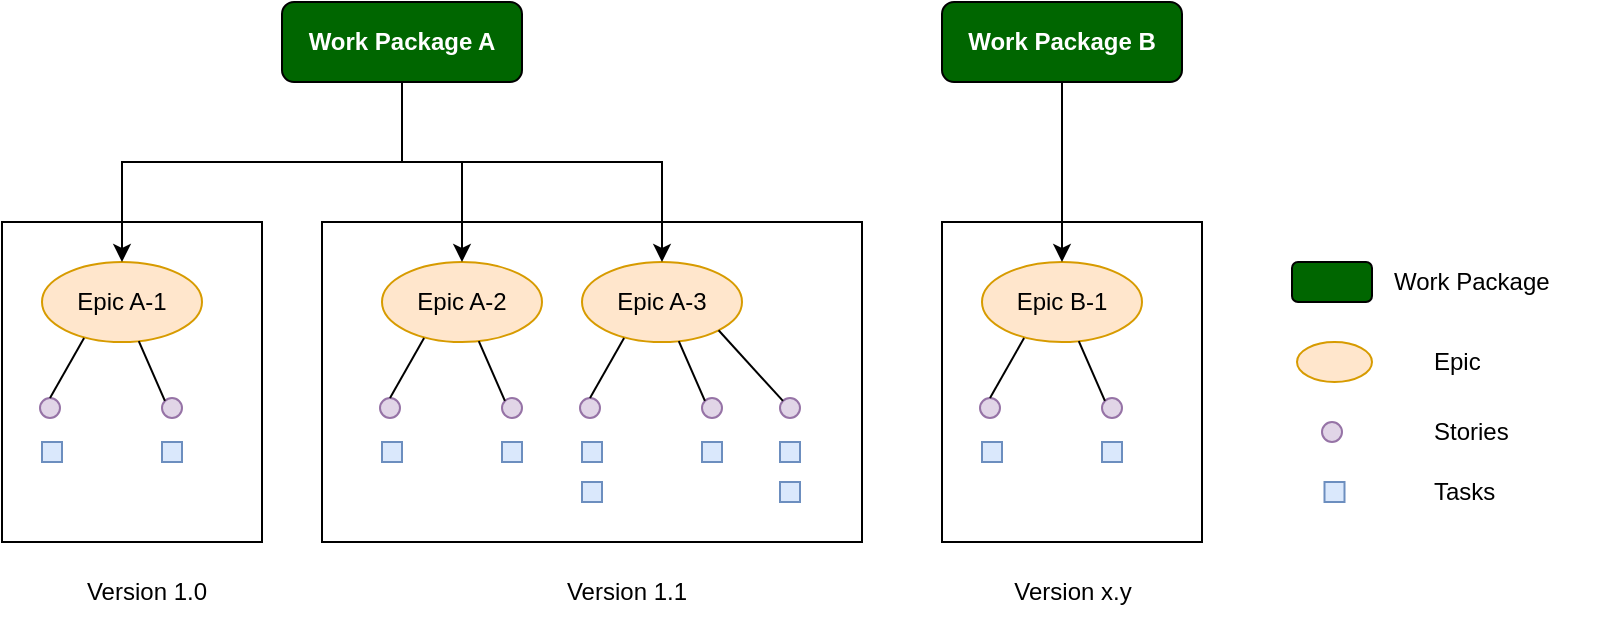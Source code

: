 <mxfile version="22.1.3" type="device">
  <diagram name="Page-1" id="5fi4-PIPN9RU3tpc4Rl0">
    <mxGraphModel dx="1434" dy="894" grid="1" gridSize="10" guides="1" tooltips="1" connect="1" arrows="1" fold="1" page="1" pageScale="1" pageWidth="827" pageHeight="1169" math="0" shadow="0">
      <root>
        <mxCell id="0" />
        <mxCell id="1" parent="0" />
        <mxCell id="LadzJIjbQP_AfKBhbk_3-38" value="" style="rounded=0;whiteSpace=wrap;html=1;" vertex="1" parent="1">
          <mxGeometry x="30" y="140" width="130" height="160" as="geometry" />
        </mxCell>
        <mxCell id="LadzJIjbQP_AfKBhbk_3-18" value="" style="rounded=0;whiteSpace=wrap;html=1;" vertex="1" parent="1">
          <mxGeometry x="190" y="140" width="270" height="160" as="geometry" />
        </mxCell>
        <mxCell id="LadzJIjbQP_AfKBhbk_3-1" value="&lt;b&gt;&lt;font color=&quot;#ffffff&quot;&gt;Work Package A&lt;/font&gt;&lt;/b&gt;" style="rounded=1;whiteSpace=wrap;html=1;fillColor=#006600;" vertex="1" parent="1">
          <mxGeometry x="170" y="30" width="120" height="40" as="geometry" />
        </mxCell>
        <mxCell id="LadzJIjbQP_AfKBhbk_3-3" value="Epic A-1" style="ellipse;whiteSpace=wrap;html=1;fillColor=#ffe6cc;strokeColor=#d79b00;" vertex="1" parent="1">
          <mxGeometry x="50" y="160" width="80" height="40" as="geometry" />
        </mxCell>
        <mxCell id="LadzJIjbQP_AfKBhbk_3-4" value="" style="ellipse;whiteSpace=wrap;html=1;aspect=fixed;fillColor=#e1d5e7;strokeColor=#9673a6;" vertex="1" parent="1">
          <mxGeometry x="49" y="228" width="10" height="10" as="geometry" />
        </mxCell>
        <mxCell id="LadzJIjbQP_AfKBhbk_3-5" value="" style="ellipse;whiteSpace=wrap;html=1;aspect=fixed;fillColor=#e1d5e7;strokeColor=#9673a6;" vertex="1" parent="1">
          <mxGeometry x="110" y="228" width="10" height="10" as="geometry" />
        </mxCell>
        <mxCell id="LadzJIjbQP_AfKBhbk_3-6" value="" style="rounded=0;whiteSpace=wrap;html=1;fillColor=#dae8fc;strokeColor=#6c8ebf;" vertex="1" parent="1">
          <mxGeometry x="50" y="250" width="10" height="10" as="geometry" />
        </mxCell>
        <mxCell id="LadzJIjbQP_AfKBhbk_3-7" value="" style="rounded=0;whiteSpace=wrap;html=1;fillColor=#dae8fc;strokeColor=#6c8ebf;" vertex="1" parent="1">
          <mxGeometry x="110" y="250" width="10" height="10" as="geometry" />
        </mxCell>
        <mxCell id="LadzJIjbQP_AfKBhbk_3-8" value="" style="endArrow=none;html=1;rounded=0;entryX=0.263;entryY=0.95;entryDx=0;entryDy=0;entryPerimeter=0;exitX=0.5;exitY=0;exitDx=0;exitDy=0;" edge="1" parent="1" source="LadzJIjbQP_AfKBhbk_3-4" target="LadzJIjbQP_AfKBhbk_3-3">
          <mxGeometry width="50" height="50" relative="1" as="geometry">
            <mxPoint x="400" y="310" as="sourcePoint" />
            <mxPoint x="290" y="250" as="targetPoint" />
          </mxGeometry>
        </mxCell>
        <mxCell id="LadzJIjbQP_AfKBhbk_3-9" value="" style="endArrow=none;html=1;rounded=0;exitX=0;exitY=0;exitDx=0;exitDy=0;" edge="1" parent="1" source="LadzJIjbQP_AfKBhbk_3-5" target="LadzJIjbQP_AfKBhbk_3-3">
          <mxGeometry width="50" height="50" relative="1" as="geometry">
            <mxPoint x="110" y="230" as="sourcePoint" />
            <mxPoint x="81" y="208" as="targetPoint" />
          </mxGeometry>
        </mxCell>
        <mxCell id="LadzJIjbQP_AfKBhbk_3-11" value="Epic A-2" style="ellipse;whiteSpace=wrap;html=1;fillColor=#ffe6cc;strokeColor=#d79b00;" vertex="1" parent="1">
          <mxGeometry x="220" y="160" width="80" height="40" as="geometry" />
        </mxCell>
        <mxCell id="LadzJIjbQP_AfKBhbk_3-12" value="" style="ellipse;whiteSpace=wrap;html=1;aspect=fixed;fillColor=#e1d5e7;strokeColor=#9673a6;" vertex="1" parent="1">
          <mxGeometry x="219" y="228" width="10" height="10" as="geometry" />
        </mxCell>
        <mxCell id="LadzJIjbQP_AfKBhbk_3-13" value="" style="ellipse;whiteSpace=wrap;html=1;aspect=fixed;fillColor=#e1d5e7;strokeColor=#9673a6;" vertex="1" parent="1">
          <mxGeometry x="280" y="228" width="10" height="10" as="geometry" />
        </mxCell>
        <mxCell id="LadzJIjbQP_AfKBhbk_3-14" value="" style="rounded=0;whiteSpace=wrap;html=1;fillColor=#dae8fc;strokeColor=#6c8ebf;" vertex="1" parent="1">
          <mxGeometry x="220" y="250" width="10" height="10" as="geometry" />
        </mxCell>
        <mxCell id="LadzJIjbQP_AfKBhbk_3-15" value="" style="rounded=0;whiteSpace=wrap;html=1;fillColor=#dae8fc;strokeColor=#6c8ebf;" vertex="1" parent="1">
          <mxGeometry x="280" y="250" width="10" height="10" as="geometry" />
        </mxCell>
        <mxCell id="LadzJIjbQP_AfKBhbk_3-16" value="" style="endArrow=none;html=1;rounded=0;entryX=0.263;entryY=0.95;entryDx=0;entryDy=0;entryPerimeter=0;exitX=0.5;exitY=0;exitDx=0;exitDy=0;" edge="1" parent="1" source="LadzJIjbQP_AfKBhbk_3-12" target="LadzJIjbQP_AfKBhbk_3-11">
          <mxGeometry width="50" height="50" relative="1" as="geometry">
            <mxPoint x="570" y="310" as="sourcePoint" />
            <mxPoint x="460" y="250" as="targetPoint" />
          </mxGeometry>
        </mxCell>
        <mxCell id="LadzJIjbQP_AfKBhbk_3-17" value="" style="endArrow=none;html=1;rounded=0;exitX=0;exitY=0;exitDx=0;exitDy=0;" edge="1" parent="1" source="LadzJIjbQP_AfKBhbk_3-13" target="LadzJIjbQP_AfKBhbk_3-11">
          <mxGeometry width="50" height="50" relative="1" as="geometry">
            <mxPoint x="280" y="230" as="sourcePoint" />
            <mxPoint x="251" y="208" as="targetPoint" />
          </mxGeometry>
        </mxCell>
        <mxCell id="LadzJIjbQP_AfKBhbk_3-19" value="Epic A-3" style="ellipse;whiteSpace=wrap;html=1;fillColor=#ffe6cc;strokeColor=#d79b00;" vertex="1" parent="1">
          <mxGeometry x="320" y="160" width="80" height="40" as="geometry" />
        </mxCell>
        <mxCell id="LadzJIjbQP_AfKBhbk_3-20" value="" style="ellipse;whiteSpace=wrap;html=1;aspect=fixed;fillColor=#e1d5e7;strokeColor=#9673a6;" vertex="1" parent="1">
          <mxGeometry x="319" y="228" width="10" height="10" as="geometry" />
        </mxCell>
        <mxCell id="LadzJIjbQP_AfKBhbk_3-21" value="" style="ellipse;whiteSpace=wrap;html=1;aspect=fixed;fillColor=#e1d5e7;strokeColor=#9673a6;" vertex="1" parent="1">
          <mxGeometry x="380" y="228" width="10" height="10" as="geometry" />
        </mxCell>
        <mxCell id="LadzJIjbQP_AfKBhbk_3-22" value="" style="rounded=0;whiteSpace=wrap;html=1;fillColor=#dae8fc;strokeColor=#6c8ebf;" vertex="1" parent="1">
          <mxGeometry x="320" y="250" width="10" height="10" as="geometry" />
        </mxCell>
        <mxCell id="LadzJIjbQP_AfKBhbk_3-23" value="" style="rounded=0;whiteSpace=wrap;html=1;fillColor=#dae8fc;strokeColor=#6c8ebf;" vertex="1" parent="1">
          <mxGeometry x="380" y="250" width="10" height="10" as="geometry" />
        </mxCell>
        <mxCell id="LadzJIjbQP_AfKBhbk_3-24" value="" style="endArrow=none;html=1;rounded=0;entryX=0.263;entryY=0.95;entryDx=0;entryDy=0;entryPerimeter=0;exitX=0.5;exitY=0;exitDx=0;exitDy=0;" edge="1" parent="1" source="LadzJIjbQP_AfKBhbk_3-20" target="LadzJIjbQP_AfKBhbk_3-19">
          <mxGeometry width="50" height="50" relative="1" as="geometry">
            <mxPoint x="670" y="310" as="sourcePoint" />
            <mxPoint x="560" y="250" as="targetPoint" />
          </mxGeometry>
        </mxCell>
        <mxCell id="LadzJIjbQP_AfKBhbk_3-25" value="" style="endArrow=none;html=1;rounded=0;exitX=0;exitY=0;exitDx=0;exitDy=0;" edge="1" parent="1" source="LadzJIjbQP_AfKBhbk_3-21" target="LadzJIjbQP_AfKBhbk_3-19">
          <mxGeometry width="50" height="50" relative="1" as="geometry">
            <mxPoint x="380" y="230" as="sourcePoint" />
            <mxPoint x="351" y="208" as="targetPoint" />
          </mxGeometry>
        </mxCell>
        <mxCell id="LadzJIjbQP_AfKBhbk_3-30" value="" style="ellipse;whiteSpace=wrap;html=1;aspect=fixed;fillColor=#e1d5e7;strokeColor=#9673a6;" vertex="1" parent="1">
          <mxGeometry x="419" y="228" width="10" height="10" as="geometry" />
        </mxCell>
        <mxCell id="LadzJIjbQP_AfKBhbk_3-31" value="" style="rounded=0;whiteSpace=wrap;html=1;fillColor=#dae8fc;strokeColor=#6c8ebf;" vertex="1" parent="1">
          <mxGeometry x="419" y="250" width="10" height="10" as="geometry" />
        </mxCell>
        <mxCell id="LadzJIjbQP_AfKBhbk_3-35" value="" style="endArrow=none;html=1;rounded=0;exitX=0;exitY=0;exitDx=0;exitDy=0;entryX=1;entryY=1;entryDx=0;entryDy=0;" edge="1" parent="1" source="LadzJIjbQP_AfKBhbk_3-30" target="LadzJIjbQP_AfKBhbk_3-19">
          <mxGeometry width="50" height="50" relative="1" as="geometry">
            <mxPoint x="391" y="239" as="sourcePoint" />
            <mxPoint x="378" y="210" as="targetPoint" />
          </mxGeometry>
        </mxCell>
        <mxCell id="LadzJIjbQP_AfKBhbk_3-36" value="" style="rounded=0;whiteSpace=wrap;html=1;fillColor=#dae8fc;strokeColor=#6c8ebf;" vertex="1" parent="1">
          <mxGeometry x="419" y="270" width="10" height="10" as="geometry" />
        </mxCell>
        <mxCell id="LadzJIjbQP_AfKBhbk_3-37" value="" style="rounded=0;whiteSpace=wrap;html=1;fillColor=#dae8fc;strokeColor=#6c8ebf;" vertex="1" parent="1">
          <mxGeometry x="320" y="270" width="10" height="10" as="geometry" />
        </mxCell>
        <mxCell id="LadzJIjbQP_AfKBhbk_3-39" value="" style="rounded=0;whiteSpace=wrap;html=1;" vertex="1" parent="1">
          <mxGeometry x="500" y="140" width="130" height="160" as="geometry" />
        </mxCell>
        <mxCell id="LadzJIjbQP_AfKBhbk_3-40" value="Epic B-1" style="ellipse;whiteSpace=wrap;html=1;fillColor=#ffe6cc;strokeColor=#d79b00;" vertex="1" parent="1">
          <mxGeometry x="520" y="160" width="80" height="40" as="geometry" />
        </mxCell>
        <mxCell id="LadzJIjbQP_AfKBhbk_3-41" value="" style="ellipse;whiteSpace=wrap;html=1;aspect=fixed;fillColor=#e1d5e7;strokeColor=#9673a6;" vertex="1" parent="1">
          <mxGeometry x="519" y="228" width="10" height="10" as="geometry" />
        </mxCell>
        <mxCell id="LadzJIjbQP_AfKBhbk_3-42" value="" style="ellipse;whiteSpace=wrap;html=1;aspect=fixed;fillColor=#e1d5e7;strokeColor=#9673a6;" vertex="1" parent="1">
          <mxGeometry x="580" y="228" width="10" height="10" as="geometry" />
        </mxCell>
        <mxCell id="LadzJIjbQP_AfKBhbk_3-43" value="" style="rounded=0;whiteSpace=wrap;html=1;fillColor=#dae8fc;strokeColor=#6c8ebf;" vertex="1" parent="1">
          <mxGeometry x="520" y="250" width="10" height="10" as="geometry" />
        </mxCell>
        <mxCell id="LadzJIjbQP_AfKBhbk_3-44" value="" style="rounded=0;whiteSpace=wrap;html=1;fillColor=#dae8fc;strokeColor=#6c8ebf;" vertex="1" parent="1">
          <mxGeometry x="580" y="250" width="10" height="10" as="geometry" />
        </mxCell>
        <mxCell id="LadzJIjbQP_AfKBhbk_3-45" value="" style="endArrow=none;html=1;rounded=0;entryX=0.263;entryY=0.95;entryDx=0;entryDy=0;entryPerimeter=0;exitX=0.5;exitY=0;exitDx=0;exitDy=0;" edge="1" parent="1" source="LadzJIjbQP_AfKBhbk_3-41" target="LadzJIjbQP_AfKBhbk_3-40">
          <mxGeometry width="50" height="50" relative="1" as="geometry">
            <mxPoint x="870" y="310" as="sourcePoint" />
            <mxPoint x="760" y="250" as="targetPoint" />
          </mxGeometry>
        </mxCell>
        <mxCell id="LadzJIjbQP_AfKBhbk_3-46" value="" style="endArrow=none;html=1;rounded=0;exitX=0;exitY=0;exitDx=0;exitDy=0;" edge="1" parent="1" source="LadzJIjbQP_AfKBhbk_3-42" target="LadzJIjbQP_AfKBhbk_3-40">
          <mxGeometry width="50" height="50" relative="1" as="geometry">
            <mxPoint x="580" y="230" as="sourcePoint" />
            <mxPoint x="551" y="208" as="targetPoint" />
          </mxGeometry>
        </mxCell>
        <mxCell id="LadzJIjbQP_AfKBhbk_3-47" value="" style="endArrow=classic;html=1;rounded=0;exitX=0.5;exitY=1;exitDx=0;exitDy=0;entryX=0.5;entryY=0;entryDx=0;entryDy=0;" edge="1" parent="1" source="LadzJIjbQP_AfKBhbk_3-1" target="LadzJIjbQP_AfKBhbk_3-3">
          <mxGeometry width="50" height="50" relative="1" as="geometry">
            <mxPoint x="400" y="310" as="sourcePoint" />
            <mxPoint x="450" y="260" as="targetPoint" />
            <Array as="points">
              <mxPoint x="230" y="110" />
              <mxPoint x="90" y="110" />
            </Array>
          </mxGeometry>
        </mxCell>
        <mxCell id="LadzJIjbQP_AfKBhbk_3-51" value="" style="endArrow=classic;html=1;rounded=0;exitX=0.5;exitY=1;exitDx=0;exitDy=0;entryX=0.5;entryY=0;entryDx=0;entryDy=0;" edge="1" parent="1" source="LadzJIjbQP_AfKBhbk_3-1" target="LadzJIjbQP_AfKBhbk_3-11">
          <mxGeometry width="50" height="50" relative="1" as="geometry">
            <mxPoint x="400" y="310" as="sourcePoint" />
            <mxPoint x="450" y="260" as="targetPoint" />
            <Array as="points">
              <mxPoint x="230" y="110" />
              <mxPoint x="260" y="110" />
            </Array>
          </mxGeometry>
        </mxCell>
        <mxCell id="LadzJIjbQP_AfKBhbk_3-52" value="" style="endArrow=classic;html=1;rounded=0;exitX=0.5;exitY=1;exitDx=0;exitDy=0;entryX=0.5;entryY=0;entryDx=0;entryDy=0;" edge="1" parent="1" source="LadzJIjbQP_AfKBhbk_3-1" target="LadzJIjbQP_AfKBhbk_3-19">
          <mxGeometry width="50" height="50" relative="1" as="geometry">
            <mxPoint x="400" y="310" as="sourcePoint" />
            <mxPoint x="450" y="260" as="targetPoint" />
            <Array as="points">
              <mxPoint x="230" y="110" />
              <mxPoint x="360" y="110" />
            </Array>
          </mxGeometry>
        </mxCell>
        <mxCell id="LadzJIjbQP_AfKBhbk_3-53" value="&lt;b&gt;&lt;font color=&quot;#ffffff&quot;&gt;Work Package B&lt;br&gt;&lt;/font&gt;&lt;/b&gt;" style="rounded=1;whiteSpace=wrap;html=1;fillColor=#006600;" vertex="1" parent="1">
          <mxGeometry x="500" y="30" width="120" height="40" as="geometry" />
        </mxCell>
        <mxCell id="LadzJIjbQP_AfKBhbk_3-54" value="" style="endArrow=classic;html=1;rounded=0;exitX=0.5;exitY=1;exitDx=0;exitDy=0;" edge="1" parent="1" source="LadzJIjbQP_AfKBhbk_3-53" target="LadzJIjbQP_AfKBhbk_3-40">
          <mxGeometry width="50" height="50" relative="1" as="geometry">
            <mxPoint x="400" y="310" as="sourcePoint" />
            <mxPoint x="450" y="260" as="targetPoint" />
          </mxGeometry>
        </mxCell>
        <mxCell id="LadzJIjbQP_AfKBhbk_3-56" value="Version 1.0" style="text;html=1;strokeColor=none;fillColor=none;align=center;verticalAlign=middle;whiteSpace=wrap;rounded=0;" vertex="1" parent="1">
          <mxGeometry x="65" y="310" width="75" height="30" as="geometry" />
        </mxCell>
        <mxCell id="LadzJIjbQP_AfKBhbk_3-57" value="Version 1.1" style="text;html=1;strokeColor=none;fillColor=none;align=center;verticalAlign=middle;whiteSpace=wrap;rounded=0;" vertex="1" parent="1">
          <mxGeometry x="305" y="310" width="75" height="30" as="geometry" />
        </mxCell>
        <mxCell id="LadzJIjbQP_AfKBhbk_3-58" value="Version x.y" style="text;html=1;strokeColor=none;fillColor=none;align=center;verticalAlign=middle;whiteSpace=wrap;rounded=0;" vertex="1" parent="1">
          <mxGeometry x="527.5" y="310" width="75" height="30" as="geometry" />
        </mxCell>
        <mxCell id="LadzJIjbQP_AfKBhbk_3-59" value="" style="rounded=0;whiteSpace=wrap;html=1;fillColor=#dae8fc;strokeColor=#6c8ebf;" vertex="1" parent="1">
          <mxGeometry x="691.25" y="270" width="10" height="10" as="geometry" />
        </mxCell>
        <mxCell id="LadzJIjbQP_AfKBhbk_3-60" value="" style="ellipse;whiteSpace=wrap;html=1;aspect=fixed;fillColor=#e1d5e7;strokeColor=#9673a6;" vertex="1" parent="1">
          <mxGeometry x="690" y="240" width="10" height="10" as="geometry" />
        </mxCell>
        <mxCell id="LadzJIjbQP_AfKBhbk_3-61" value="" style="ellipse;whiteSpace=wrap;html=1;fillColor=#ffe6cc;strokeColor=#d79b00;" vertex="1" parent="1">
          <mxGeometry x="677.5" y="200" width="37.5" height="20" as="geometry" />
        </mxCell>
        <mxCell id="LadzJIjbQP_AfKBhbk_3-62" value="&lt;b&gt;&lt;font color=&quot;#ffffff&quot;&gt;&lt;br&gt;&lt;/font&gt;&lt;/b&gt;" style="rounded=1;whiteSpace=wrap;html=1;fillColor=#006600;" vertex="1" parent="1">
          <mxGeometry x="675" y="160" width="40" height="20" as="geometry" />
        </mxCell>
        <mxCell id="LadzJIjbQP_AfKBhbk_3-64" value="Epic" style="text;strokeColor=none;fillColor=none;align=left;verticalAlign=middle;spacingLeft=4;spacingRight=4;overflow=hidden;points=[[0,0.5],[1,0.5]];portConstraint=eastwest;rotatable=0;whiteSpace=wrap;html=1;" vertex="1" parent="1">
          <mxGeometry x="740" y="195" width="90" height="30" as="geometry" />
        </mxCell>
        <mxCell id="LadzJIjbQP_AfKBhbk_3-65" value="Work Package" style="text;strokeColor=none;fillColor=none;align=left;verticalAlign=middle;spacingLeft=4;spacingRight=4;overflow=hidden;points=[[0,0.5],[1,0.5]];portConstraint=eastwest;rotatable=0;whiteSpace=wrap;html=1;" vertex="1" parent="1">
          <mxGeometry x="720" y="155" width="90" height="30" as="geometry" />
        </mxCell>
        <mxCell id="LadzJIjbQP_AfKBhbk_3-66" value="Stories" style="text;strokeColor=none;fillColor=none;align=left;verticalAlign=middle;spacingLeft=4;spacingRight=4;overflow=hidden;points=[[0,0.5],[1,0.5]];portConstraint=eastwest;rotatable=0;whiteSpace=wrap;html=1;" vertex="1" parent="1">
          <mxGeometry x="740" y="230" width="90" height="30" as="geometry" />
        </mxCell>
        <mxCell id="LadzJIjbQP_AfKBhbk_3-67" value="Tasks" style="text;strokeColor=none;fillColor=none;align=left;verticalAlign=middle;spacingLeft=4;spacingRight=4;overflow=hidden;points=[[0,0.5],[1,0.5]];portConstraint=eastwest;rotatable=0;whiteSpace=wrap;html=1;" vertex="1" parent="1">
          <mxGeometry x="740" y="260" width="70" height="30" as="geometry" />
        </mxCell>
      </root>
    </mxGraphModel>
  </diagram>
</mxfile>
